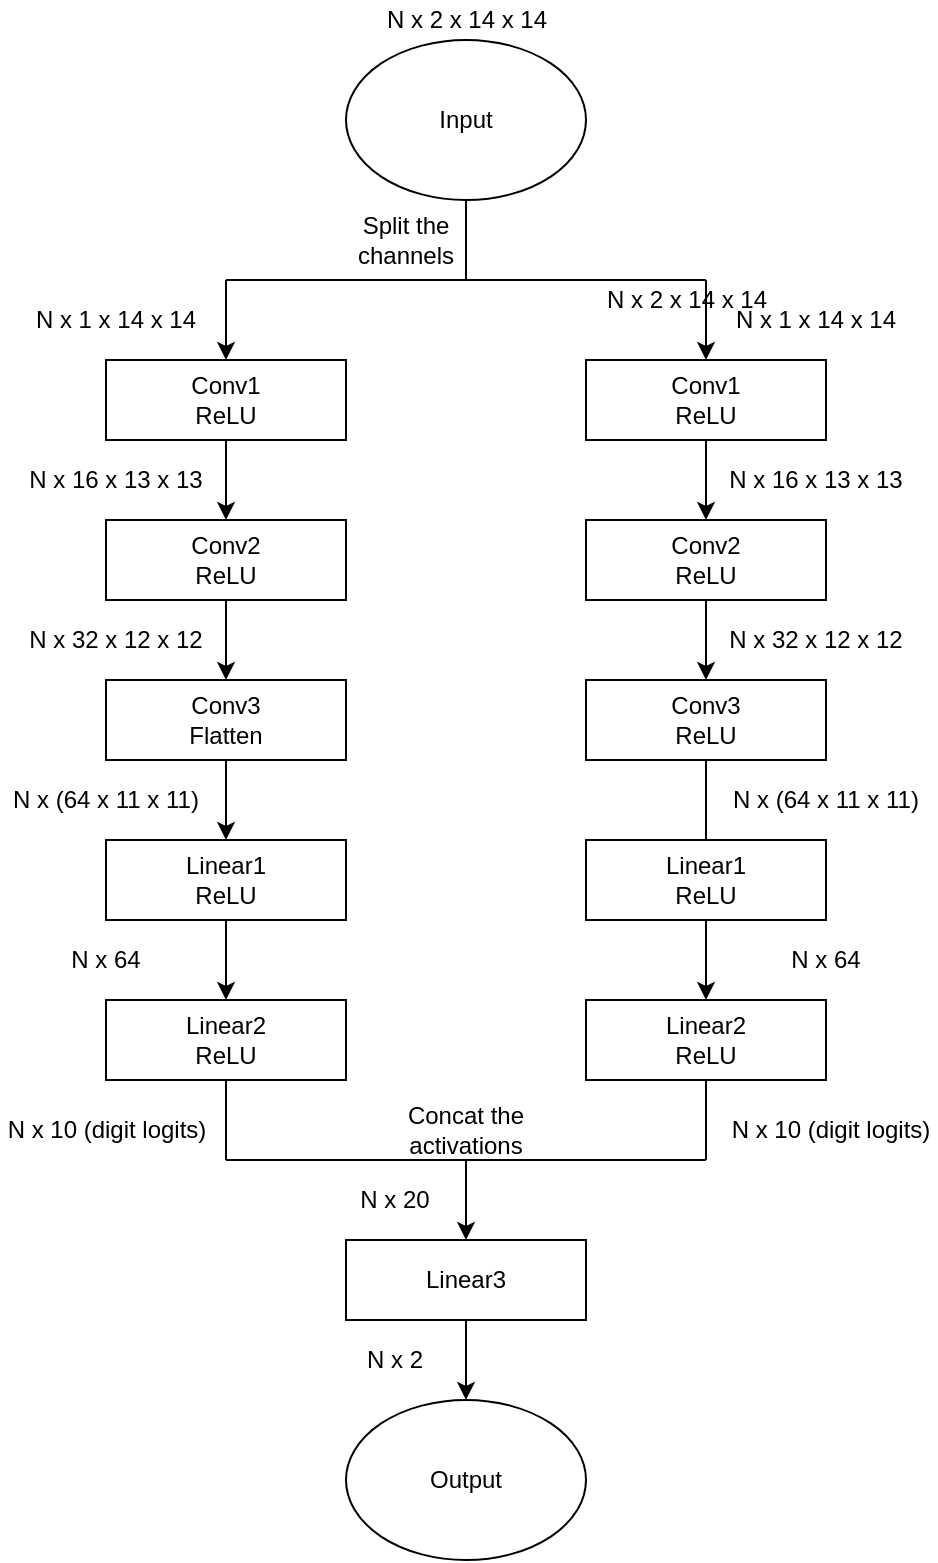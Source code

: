 <mxfile version="13.1.0" type="github"><diagram id="YVaPS0NW_fkGxbB0hOCl" name="Page-1"><mxGraphModel dx="1102" dy="538" grid="1" gridSize="10" guides="1" tooltips="1" connect="1" arrows="1" fold="1" page="1" pageScale="1" pageWidth="827" pageHeight="1169" math="0" shadow="0"><root><mxCell id="0"/><mxCell id="1" parent="0"/><mxCell id="h3Otb9-q0aWc2A8WtiWL-3" value="Input" style="ellipse;whiteSpace=wrap;html=1;" vertex="1" parent="1"><mxGeometry x="300" y="40" width="120" height="80" as="geometry"/></mxCell><mxCell id="h3Otb9-q0aWc2A8WtiWL-5" value="Split the channels" style="text;html=1;strokeColor=none;fillColor=none;align=center;verticalAlign=middle;whiteSpace=wrap;rounded=0;" vertex="1" parent="1"><mxGeometry x="300" y="130" width="60" height="20" as="geometry"/></mxCell><mxCell id="h3Otb9-q0aWc2A8WtiWL-14" style="edgeStyle=orthogonalEdgeStyle;rounded=0;orthogonalLoop=1;jettySize=auto;html=1;exitX=0.5;exitY=1;exitDx=0;exitDy=0;" edge="1" parent="1" source="h3Otb9-q0aWc2A8WtiWL-7"><mxGeometry relative="1" as="geometry"><mxPoint x="240" y="280" as="targetPoint"/></mxGeometry></mxCell><mxCell id="h3Otb9-q0aWc2A8WtiWL-7" value="Conv1&lt;br&gt;ReLU" style="rounded=0;whiteSpace=wrap;html=1;" vertex="1" parent="1"><mxGeometry x="180" y="200" width="120" height="40" as="geometry"/></mxCell><mxCell id="h3Otb9-q0aWc2A8WtiWL-8" value="" style="endArrow=none;html=1;entryX=0.5;entryY=1;entryDx=0;entryDy=0;" edge="1" parent="1" target="h3Otb9-q0aWc2A8WtiWL-3"><mxGeometry width="50" height="50" relative="1" as="geometry"><mxPoint x="360" y="160" as="sourcePoint"/><mxPoint x="440" y="280" as="targetPoint"/></mxGeometry></mxCell><mxCell id="h3Otb9-q0aWc2A8WtiWL-9" value="" style="endArrow=none;html=1;" edge="1" parent="1"><mxGeometry width="50" height="50" relative="1" as="geometry"><mxPoint x="240" y="160" as="sourcePoint"/><mxPoint x="480" y="160" as="targetPoint"/></mxGeometry></mxCell><mxCell id="h3Otb9-q0aWc2A8WtiWL-10" value="" style="endArrow=classic;html=1;" edge="1" parent="1"><mxGeometry width="50" height="50" relative="1" as="geometry"><mxPoint x="240" y="160" as="sourcePoint"/><mxPoint x="240" y="200" as="targetPoint"/></mxGeometry></mxCell><mxCell id="h3Otb9-q0aWc2A8WtiWL-12" value="N x 1 x 14 x 14" style="text;html=1;strokeColor=none;fillColor=none;align=center;verticalAlign=middle;whiteSpace=wrap;rounded=0;" vertex="1" parent="1"><mxGeometry x="140" y="170" width="90" height="20" as="geometry"/></mxCell><mxCell id="h3Otb9-q0aWc2A8WtiWL-13" value="N x 16 x 13 x 13" style="text;html=1;strokeColor=none;fillColor=none;align=center;verticalAlign=middle;whiteSpace=wrap;rounded=0;" vertex="1" parent="1"><mxGeometry x="140" y="250" width="90" height="20" as="geometry"/></mxCell><mxCell id="h3Otb9-q0aWc2A8WtiWL-20" style="edgeStyle=orthogonalEdgeStyle;rounded=0;orthogonalLoop=1;jettySize=auto;html=1;exitX=0.5;exitY=1;exitDx=0;exitDy=0;" edge="1" parent="1" source="h3Otb9-q0aWc2A8WtiWL-15"><mxGeometry relative="1" as="geometry"><mxPoint x="240" y="360" as="targetPoint"/></mxGeometry></mxCell><mxCell id="h3Otb9-q0aWc2A8WtiWL-15" value="Conv2&lt;br&gt;ReLU" style="rounded=0;whiteSpace=wrap;html=1;" vertex="1" parent="1"><mxGeometry x="180" y="280" width="120" height="40" as="geometry"/></mxCell><mxCell id="h3Otb9-q0aWc2A8WtiWL-16" style="edgeStyle=orthogonalEdgeStyle;rounded=0;orthogonalLoop=1;jettySize=auto;html=1;exitX=0.5;exitY=1;exitDx=0;exitDy=0;" edge="1" parent="1" source="h3Otb9-q0aWc2A8WtiWL-7" target="h3Otb9-q0aWc2A8WtiWL-7"><mxGeometry relative="1" as="geometry"/></mxCell><mxCell id="h3Otb9-q0aWc2A8WtiWL-42" style="edgeStyle=orthogonalEdgeStyle;rounded=0;orthogonalLoop=1;jettySize=auto;html=1;exitX=0.5;exitY=1;exitDx=0;exitDy=0;" edge="1" parent="1" source="h3Otb9-q0aWc2A8WtiWL-21"><mxGeometry relative="1" as="geometry"><mxPoint x="240" y="440" as="targetPoint"/></mxGeometry></mxCell><mxCell id="h3Otb9-q0aWc2A8WtiWL-21" value="Conv3&lt;br&gt;Flatten" style="rounded=0;whiteSpace=wrap;html=1;" vertex="1" parent="1"><mxGeometry x="180" y="360" width="120" height="40" as="geometry"/></mxCell><mxCell id="h3Otb9-q0aWc2A8WtiWL-23" value="N x 32 x 12 x 12" style="text;html=1;strokeColor=none;fillColor=none;align=center;verticalAlign=middle;whiteSpace=wrap;rounded=0;" vertex="1" parent="1"><mxGeometry x="140" y="330" width="90" height="20" as="geometry"/></mxCell><mxCell id="h3Otb9-q0aWc2A8WtiWL-25" value="N x (64 x 11 x 11)" style="text;html=1;strokeColor=none;fillColor=none;align=center;verticalAlign=middle;whiteSpace=wrap;rounded=0;" vertex="1" parent="1"><mxGeometry x="130" y="410" width="100" height="20" as="geometry"/></mxCell><mxCell id="h3Otb9-q0aWc2A8WtiWL-28" style="edgeStyle=orthogonalEdgeStyle;rounded=0;orthogonalLoop=1;jettySize=auto;html=1;exitX=0.5;exitY=1;exitDx=0;exitDy=0;" edge="1" parent="1" source="h3Otb9-q0aWc2A8WtiWL-29"><mxGeometry relative="1" as="geometry"><mxPoint x="480" y="280" as="targetPoint"/></mxGeometry></mxCell><mxCell id="h3Otb9-q0aWc2A8WtiWL-29" value="Conv1&lt;br&gt;ReLU" style="rounded=0;whiteSpace=wrap;html=1;" vertex="1" parent="1"><mxGeometry x="420" y="200" width="120" height="40" as="geometry"/></mxCell><mxCell id="h3Otb9-q0aWc2A8WtiWL-30" value="" style="endArrow=classic;html=1;" edge="1" parent="1"><mxGeometry width="50" height="50" relative="1" as="geometry"><mxPoint x="480" y="160" as="sourcePoint"/><mxPoint x="480" y="200" as="targetPoint"/></mxGeometry></mxCell><mxCell id="h3Otb9-q0aWc2A8WtiWL-31" value="N x 1 x 14 x 14" style="text;html=1;strokeColor=none;fillColor=none;align=center;verticalAlign=middle;whiteSpace=wrap;rounded=0;" vertex="1" parent="1"><mxGeometry x="490" y="170" width="90" height="20" as="geometry"/></mxCell><mxCell id="h3Otb9-q0aWc2A8WtiWL-32" value="N x 16 x 13 x 13" style="text;html=1;strokeColor=none;fillColor=none;align=center;verticalAlign=middle;whiteSpace=wrap;rounded=0;" vertex="1" parent="1"><mxGeometry x="490" y="250" width="90" height="20" as="geometry"/></mxCell><mxCell id="h3Otb9-q0aWc2A8WtiWL-33" style="edgeStyle=orthogonalEdgeStyle;rounded=0;orthogonalLoop=1;jettySize=auto;html=1;exitX=0.5;exitY=1;exitDx=0;exitDy=0;" edge="1" parent="1" source="h3Otb9-q0aWc2A8WtiWL-34"><mxGeometry relative="1" as="geometry"><mxPoint x="480" y="360" as="targetPoint"/></mxGeometry></mxCell><mxCell id="h3Otb9-q0aWc2A8WtiWL-34" value="Conv2&lt;br&gt;ReLU" style="rounded=0;whiteSpace=wrap;html=1;" vertex="1" parent="1"><mxGeometry x="420" y="280" width="120" height="40" as="geometry"/></mxCell><mxCell id="h3Otb9-q0aWc2A8WtiWL-35" style="edgeStyle=orthogonalEdgeStyle;rounded=0;orthogonalLoop=1;jettySize=auto;html=1;exitX=0.5;exitY=1;exitDx=0;exitDy=0;" edge="1" parent="1" source="h3Otb9-q0aWc2A8WtiWL-29" target="h3Otb9-q0aWc2A8WtiWL-29"><mxGeometry relative="1" as="geometry"/></mxCell><mxCell id="h3Otb9-q0aWc2A8WtiWL-36" value="Conv3&lt;br&gt;ReLU" style="rounded=0;whiteSpace=wrap;html=1;" vertex="1" parent="1"><mxGeometry x="420" y="360" width="120" height="40" as="geometry"/></mxCell><mxCell id="h3Otb9-q0aWc2A8WtiWL-37" value="N x 32 x 12 x 12" style="text;html=1;strokeColor=none;fillColor=none;align=center;verticalAlign=middle;whiteSpace=wrap;rounded=0;" vertex="1" parent="1"><mxGeometry x="490" y="330" width="90" height="20" as="geometry"/></mxCell><mxCell id="h3Otb9-q0aWc2A8WtiWL-39" value="" style="endArrow=none;html=1;exitX=0.5;exitY=1;exitDx=0;exitDy=0;" edge="1" parent="1" source="h3Otb9-q0aWc2A8WtiWL-36"><mxGeometry width="50" height="50" relative="1" as="geometry"><mxPoint x="630" y="330" as="sourcePoint"/><mxPoint x="480" y="440" as="targetPoint"/></mxGeometry></mxCell><mxCell id="h3Otb9-q0aWc2A8WtiWL-44" style="edgeStyle=orthogonalEdgeStyle;rounded=0;orthogonalLoop=1;jettySize=auto;html=1;exitX=0.5;exitY=1;exitDx=0;exitDy=0;" edge="1" parent="1" source="h3Otb9-q0aWc2A8WtiWL-43"><mxGeometry relative="1" as="geometry"><mxPoint x="240" y="520" as="targetPoint"/></mxGeometry></mxCell><mxCell id="h3Otb9-q0aWc2A8WtiWL-43" value="Linear1&lt;br&gt;ReLU" style="rounded=0;whiteSpace=wrap;html=1;" vertex="1" parent="1"><mxGeometry x="180" y="440" width="120" height="40" as="geometry"/></mxCell><mxCell id="h3Otb9-q0aWc2A8WtiWL-45" value="N x 64" style="text;html=1;strokeColor=none;fillColor=none;align=center;verticalAlign=middle;whiteSpace=wrap;rounded=0;" vertex="1" parent="1"><mxGeometry x="130" y="490" width="100" height="20" as="geometry"/></mxCell><mxCell id="h3Otb9-q0aWc2A8WtiWL-46" value="Linear2&lt;br&gt;ReLU" style="rounded=0;whiteSpace=wrap;html=1;" vertex="1" parent="1"><mxGeometry x="180" y="520" width="120" height="40" as="geometry"/></mxCell><mxCell id="h3Otb9-q0aWc2A8WtiWL-48" value="N x 10 (digit logits)" style="text;html=1;strokeColor=none;fillColor=none;align=center;verticalAlign=middle;whiteSpace=wrap;rounded=0;" vertex="1" parent="1"><mxGeometry x="127.5" y="574.5" width="105" height="20" as="geometry"/></mxCell><mxCell id="h3Otb9-q0aWc2A8WtiWL-49" value="" style="endArrow=none;html=1;exitX=0.5;exitY=1;exitDx=0;exitDy=0;" edge="1" parent="1" source="h3Otb9-q0aWc2A8WtiWL-46"><mxGeometry width="50" height="50" relative="1" as="geometry"><mxPoint x="390" y="490" as="sourcePoint"/><mxPoint x="240" y="600" as="targetPoint"/></mxGeometry></mxCell><mxCell id="h3Otb9-q0aWc2A8WtiWL-50" value="N x (64 x 11 x 11)" style="text;html=1;strokeColor=none;fillColor=none;align=center;verticalAlign=middle;whiteSpace=wrap;rounded=0;" vertex="1" parent="1"><mxGeometry x="490" y="410" width="100" height="20" as="geometry"/></mxCell><mxCell id="h3Otb9-q0aWc2A8WtiWL-51" style="edgeStyle=orthogonalEdgeStyle;rounded=0;orthogonalLoop=1;jettySize=auto;html=1;exitX=0.5;exitY=1;exitDx=0;exitDy=0;" edge="1" parent="1" source="h3Otb9-q0aWc2A8WtiWL-52"><mxGeometry relative="1" as="geometry"><mxPoint x="480" y="520" as="targetPoint"/></mxGeometry></mxCell><mxCell id="h3Otb9-q0aWc2A8WtiWL-52" value="Linear1&lt;br&gt;ReLU" style="rounded=0;whiteSpace=wrap;html=1;" vertex="1" parent="1"><mxGeometry x="420" y="440" width="120" height="40" as="geometry"/></mxCell><mxCell id="h3Otb9-q0aWc2A8WtiWL-53" value="N x 64" style="text;html=1;strokeColor=none;fillColor=none;align=center;verticalAlign=middle;whiteSpace=wrap;rounded=0;" vertex="1" parent="1"><mxGeometry x="490" y="490" width="100" height="20" as="geometry"/></mxCell><mxCell id="h3Otb9-q0aWc2A8WtiWL-54" value="Linear2&lt;br&gt;ReLU" style="rounded=0;whiteSpace=wrap;html=1;" vertex="1" parent="1"><mxGeometry x="420" y="520" width="120" height="40" as="geometry"/></mxCell><mxCell id="h3Otb9-q0aWc2A8WtiWL-55" value="N x 10 (digit logits)" style="text;html=1;strokeColor=none;fillColor=none;align=center;verticalAlign=middle;whiteSpace=wrap;rounded=0;" vertex="1" parent="1"><mxGeometry x="490" y="574.5" width="105" height="20" as="geometry"/></mxCell><mxCell id="h3Otb9-q0aWc2A8WtiWL-56" value="" style="endArrow=none;html=1;exitX=0.5;exitY=1;exitDx=0;exitDy=0;" edge="1" parent="1" source="h3Otb9-q0aWc2A8WtiWL-54"><mxGeometry width="50" height="50" relative="1" as="geometry"><mxPoint x="630" y="490" as="sourcePoint"/><mxPoint x="480" y="600" as="targetPoint"/></mxGeometry></mxCell><mxCell id="h3Otb9-q0aWc2A8WtiWL-58" value="" style="endArrow=none;html=1;" edge="1" parent="1"><mxGeometry width="50" height="50" relative="1" as="geometry"><mxPoint x="240" y="600" as="sourcePoint"/><mxPoint x="480" y="600" as="targetPoint"/></mxGeometry></mxCell><mxCell id="h3Otb9-q0aWc2A8WtiWL-59" value="" style="endArrow=classic;html=1;" edge="1" parent="1"><mxGeometry width="50" height="50" relative="1" as="geometry"><mxPoint x="360" y="600" as="sourcePoint"/><mxPoint x="360" y="640" as="targetPoint"/></mxGeometry></mxCell><mxCell id="h3Otb9-q0aWc2A8WtiWL-63" value="N x 20" style="text;html=1;strokeColor=none;fillColor=none;align=center;verticalAlign=middle;whiteSpace=wrap;rounded=0;" vertex="1" parent="1"><mxGeometry x="287.5" y="610" width="72.5" height="20" as="geometry"/></mxCell><mxCell id="h3Otb9-q0aWc2A8WtiWL-64" value="Linear3" style="rounded=0;whiteSpace=wrap;html=1;" vertex="1" parent="1"><mxGeometry x="300" y="640" width="120" height="40" as="geometry"/></mxCell><mxCell id="h3Otb9-q0aWc2A8WtiWL-65" value="Concat the activations" style="text;html=1;strokeColor=none;fillColor=none;align=center;verticalAlign=middle;whiteSpace=wrap;rounded=0;" vertex="1" parent="1"><mxGeometry x="320" y="575" width="80" height="20" as="geometry"/></mxCell><mxCell id="h3Otb9-q0aWc2A8WtiWL-66" value="" style="endArrow=classic;html=1;exitX=0.5;exitY=1;exitDx=0;exitDy=0;" edge="1" parent="1" source="h3Otb9-q0aWc2A8WtiWL-64"><mxGeometry width="50" height="50" relative="1" as="geometry"><mxPoint x="390" y="650" as="sourcePoint"/><mxPoint x="360" y="720" as="targetPoint"/></mxGeometry></mxCell><mxCell id="h3Otb9-q0aWc2A8WtiWL-67" value="N x 2" style="text;html=1;strokeColor=none;fillColor=none;align=center;verticalAlign=middle;whiteSpace=wrap;rounded=0;" vertex="1" parent="1"><mxGeometry x="287.5" y="690" width="72.5" height="20" as="geometry"/></mxCell><mxCell id="h3Otb9-q0aWc2A8WtiWL-70" value="Output" style="ellipse;whiteSpace=wrap;html=1;" vertex="1" parent="1"><mxGeometry x="300" y="720" width="120" height="80" as="geometry"/></mxCell><mxCell id="h3Otb9-q0aWc2A8WtiWL-71" value="&lt;span&gt;N x 2 x 14 x 14&lt;/span&gt;" style="text;html=1;align=center;verticalAlign=middle;resizable=0;points=[];autosize=1;" vertex="1" parent="1"><mxGeometry x="310" y="20" width="100" height="20" as="geometry"/></mxCell><mxCell id="h3Otb9-q0aWc2A8WtiWL-72" value="&lt;span&gt;N x 2 x 14 x 14&lt;/span&gt;" style="text;html=1;align=center;verticalAlign=middle;resizable=0;points=[];autosize=1;" vertex="1" parent="1"><mxGeometry x="420" y="160" width="100" height="20" as="geometry"/></mxCell></root></mxGraphModel></diagram></mxfile>